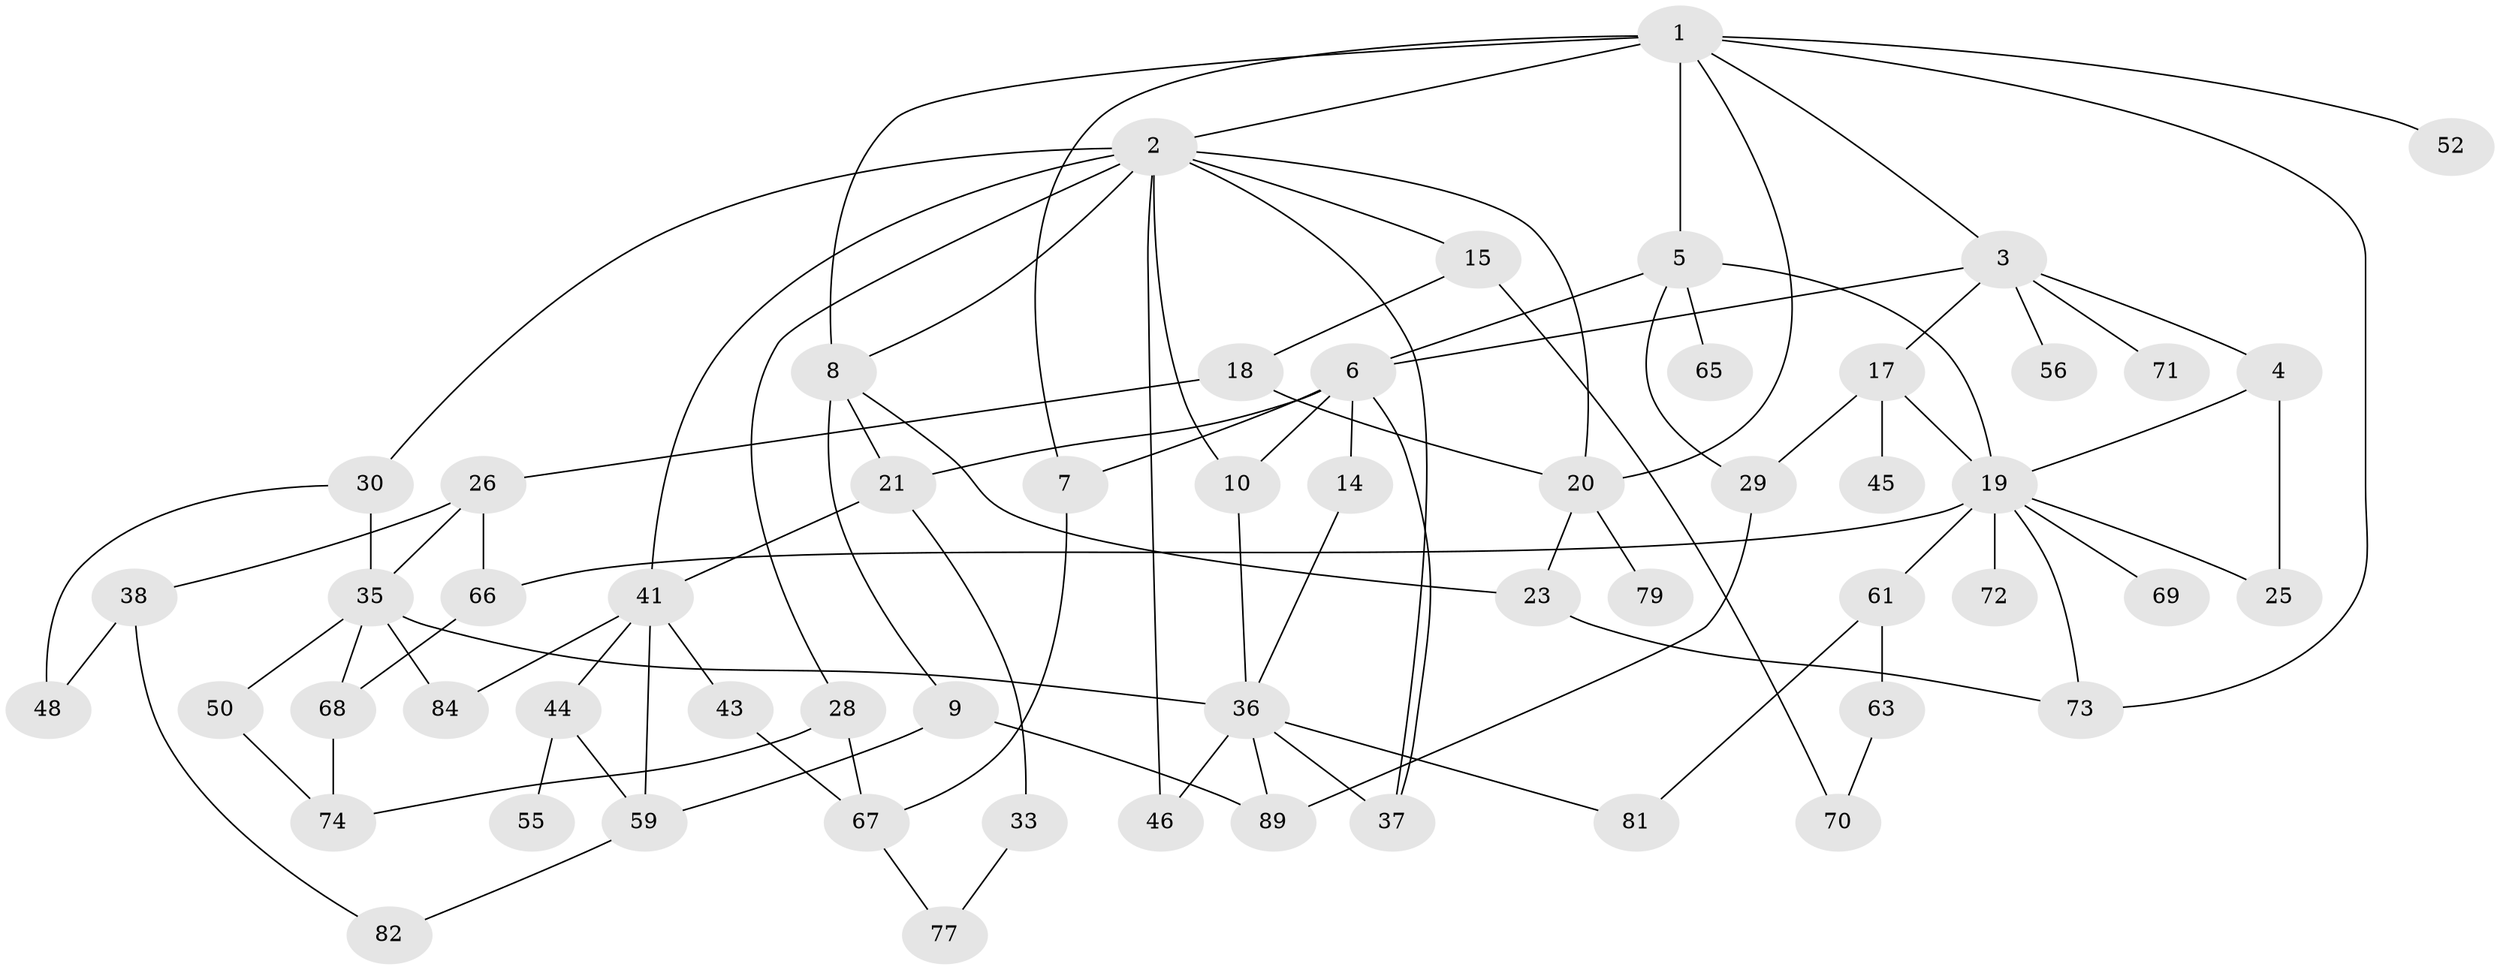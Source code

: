 // Generated by graph-tools (version 1.1) at 2025/23/03/03/25 07:23:33]
// undirected, 57 vertices, 93 edges
graph export_dot {
graph [start="1"]
  node [color=gray90,style=filled];
  1 [super="+60"];
  2 [super="+16"];
  3 [super="+13"];
  4 [super="+22"];
  5 [super="+27"];
  6 [super="+11"];
  7 [super="+47"];
  8 [super="+90"];
  9 [super="+12"];
  10 [super="+24"];
  14;
  15 [super="+32"];
  17;
  18;
  19 [super="+34"];
  20 [super="+40"];
  21 [super="+62"];
  23 [super="+53"];
  25 [super="+31"];
  26 [super="+78"];
  28;
  29 [super="+80"];
  30 [super="+49"];
  33 [super="+54"];
  35;
  36 [super="+39"];
  37 [super="+51"];
  38;
  41 [super="+42"];
  43;
  44;
  45;
  46;
  48;
  50 [super="+58"];
  52;
  55 [super="+57"];
  56;
  59 [super="+64"];
  61 [super="+88"];
  63 [super="+87"];
  65;
  66;
  67 [super="+91"];
  68 [super="+75"];
  69;
  70;
  71 [super="+83"];
  72;
  73 [super="+76"];
  74 [super="+85"];
  77;
  79;
  81;
  82 [super="+86"];
  84;
  89;
  1 -- 2 [weight=2];
  1 -- 3;
  1 -- 5;
  1 -- 7;
  1 -- 8;
  1 -- 52;
  1 -- 73;
  1 -- 20;
  2 -- 15;
  2 -- 30;
  2 -- 41;
  2 -- 20;
  2 -- 28;
  2 -- 46;
  2 -- 37;
  2 -- 8;
  2 -- 10;
  3 -- 4;
  3 -- 56;
  3 -- 17;
  3 -- 6;
  3 -- 71;
  4 -- 19;
  4 -- 25;
  5 -- 6;
  5 -- 65;
  5 -- 19;
  5 -- 29;
  6 -- 10;
  6 -- 14;
  6 -- 21;
  6 -- 7;
  6 -- 37;
  7 -- 67;
  8 -- 9;
  8 -- 23;
  8 -- 21;
  9 -- 59;
  9 -- 89;
  10 -- 36;
  14 -- 36;
  15 -- 18;
  15 -- 70;
  17 -- 19;
  17 -- 29;
  17 -- 45;
  18 -- 20;
  18 -- 26;
  19 -- 61;
  19 -- 69;
  19 -- 25;
  19 -- 66;
  19 -- 72;
  19 -- 73;
  20 -- 79;
  20 -- 23;
  21 -- 33;
  21 -- 41;
  23 -- 73;
  26 -- 35;
  26 -- 38;
  26 -- 66;
  28 -- 67;
  28 -- 74;
  29 -- 89;
  30 -- 48;
  30 -- 35;
  33 -- 77;
  35 -- 36;
  35 -- 50;
  35 -- 84;
  35 -- 68;
  36 -- 37;
  36 -- 89;
  36 -- 81;
  36 -- 46;
  38 -- 48;
  38 -- 82;
  41 -- 43;
  41 -- 44;
  41 -- 59;
  41 -- 84;
  43 -- 67;
  44 -- 55;
  44 -- 59;
  50 -- 74;
  59 -- 82;
  61 -- 63 [weight=2];
  61 -- 81;
  63 -- 70;
  66 -- 68;
  67 -- 77;
  68 -- 74;
}
